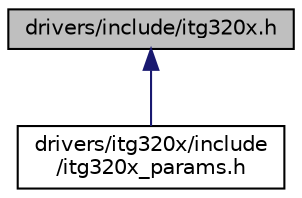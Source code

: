 digraph "drivers/include/itg320x.h"
{
 // LATEX_PDF_SIZE
  edge [fontname="Helvetica",fontsize="10",labelfontname="Helvetica",labelfontsize="10"];
  node [fontname="Helvetica",fontsize="10",shape=record];
  Node1 [label="drivers/include/itg320x.h",height=0.2,width=0.4,color="black", fillcolor="grey75", style="filled", fontcolor="black",tooltip="Device driver for InvenSense ITG320X 3-axis gyroscope."];
  Node1 -> Node2 [dir="back",color="midnightblue",fontsize="10",style="solid",fontname="Helvetica"];
  Node2 [label="drivers/itg320x/include\l/itg320x_params.h",height=0.2,width=0.4,color="black", fillcolor="white", style="filled",URL="$itg320x__params_8h.html",tooltip="Default configuration for InvenSense ITG320X 3-axis gyroscope."];
}
